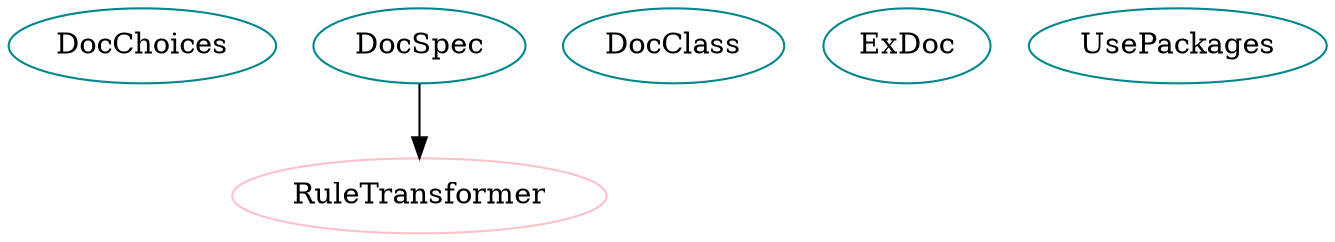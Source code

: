digraph gen{
DocChoices	[shape=oval, color=turquoise4, label="DocChoices"];
DocSpec	[shape=oval, color=turquoise4, label="DocSpec"];
DocClass	[shape=oval, color=turquoise4, label="DocClass"];
ExDoc	[shape=oval, color=turquoise4, label="ExDoc"];
UsePackages	[shape=oval, color=turquoise4, label="UsePackages"];
RuleTransformer	[shape=oval, color=pink, label="RuleTransformer"];
DocSpec -> RuleTransformer;
}
